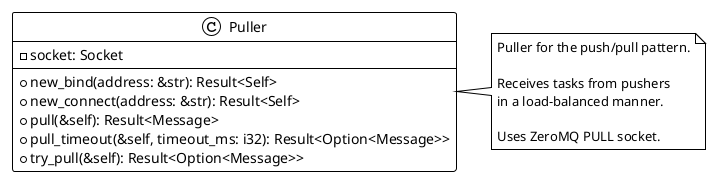 @startuml Puller
!theme plain

class Puller {
  - socket: Socket
  --
  + new_bind(address: &str): Result<Self>
  + new_connect(address: &str): Result<Self>
  + pull(&self): Result<Message>
  + pull_timeout(&self, timeout_ms: i32): Result<Option<Message>>
  + try_pull(&self): Result<Option<Message>>
}

note right of Puller
  Puller for the push/pull pattern.
  
  Receives tasks from pushers
  in a load-balanced manner.
  
  Uses ZeroMQ PULL socket.
end note

@enduml
